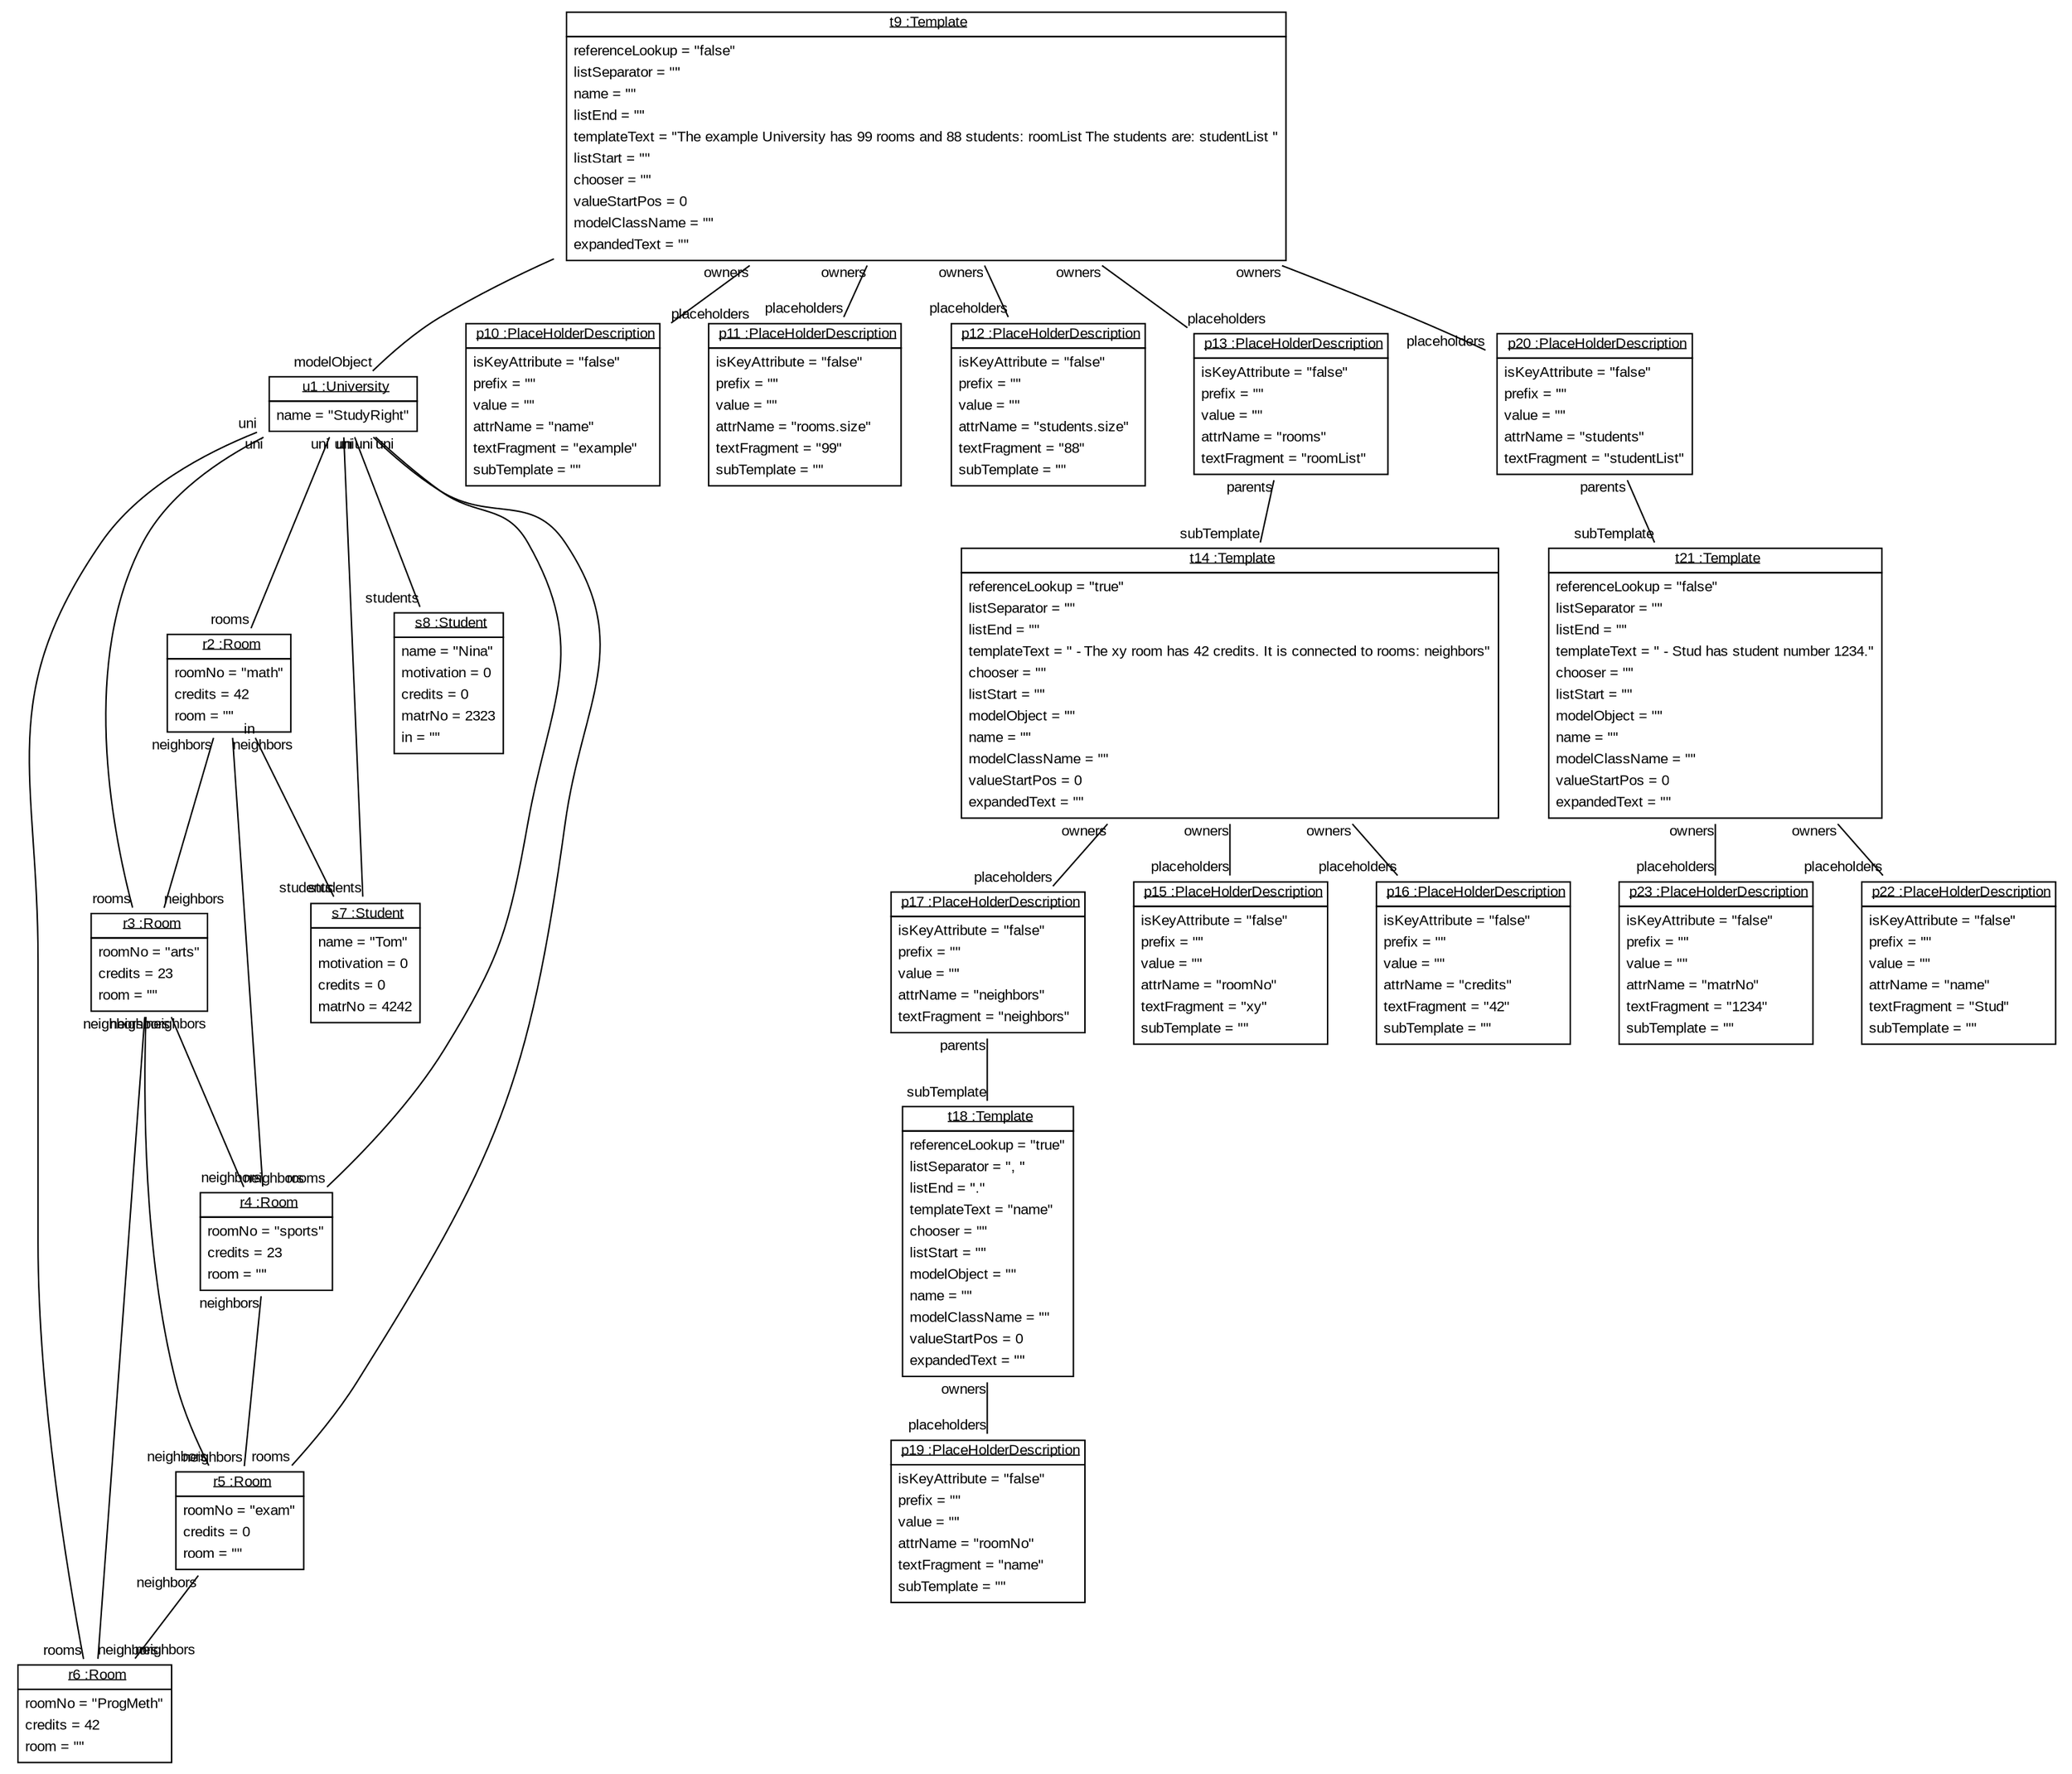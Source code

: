 graph ObjectDiagram {
   node [shape = none, fontsize = 10, fontname = "Arial"];
   edge [fontsize = 10, fontname = "Arial"];
   compound=true;

t9 [label=<<table border='0' cellborder='1' cellspacing='0'> <tr> <td href="../../SDMLib/src/org/sdmlib/models/transformations/Template.java"> <u>t9 :Template</u></td></tr><tr><td><table border='0' cellborder='0' cellspacing='0'><tr><td align='left'>referenceLookup = "false"</td></tr><tr><td align='left'>listSeparator = ""</td></tr><tr><td align='left'>name = ""</td></tr><tr><td align='left'>listEnd = ""</td></tr><tr><td align='left'>templateText = "The example University has 99 rooms and 88 students: 
roomList The students are: 
studentList "</td></tr><tr><td align='left'>listStart = ""</td></tr><tr><td align='left'>chooser = ""</td></tr><tr><td align='left'>valueStartPos = 0</td></tr><tr><td align='left'>modelClassName = ""</td></tr><tr><td align='left'>expandedText = ""</td></tr></table></td></tr></table>>];
u1 [label=<<table border='0' cellborder='1' cellspacing='0'> <tr> <td href="../examples/org/sdmlib/examples/studyright/model/University.java"> <u>u1 :University</u></td></tr><tr><td><table border='0' cellborder='0' cellspacing='0'><tr><td align='left'>name = "StudyRight"</td></tr></table></td></tr></table>>];
r2 [label=<<table border='0' cellborder='1' cellspacing='0'> <tr> <td href="../examples/org/sdmlib/examples/studyright/model/Room.java"> <u>r2 :Room</u></td></tr><tr><td><table border='0' cellborder='0' cellspacing='0'><tr><td align='left'>roomNo = "math"</td></tr><tr><td align='left'>credits = 42</td></tr><tr><td align='left'>room = ""</td></tr></table></td></tr></table>>];
r3 [label=<<table border='0' cellborder='1' cellspacing='0'> <tr> <td href="../examples/org/sdmlib/examples/studyright/model/Room.java"> <u>r3 :Room</u></td></tr><tr><td><table border='0' cellborder='0' cellspacing='0'><tr><td align='left'>roomNo = "arts"</td></tr><tr><td align='left'>credits = 23</td></tr><tr><td align='left'>room = ""</td></tr></table></td></tr></table>>];
r4 [label=<<table border='0' cellborder='1' cellspacing='0'> <tr> <td href="../examples/org/sdmlib/examples/studyright/model/Room.java"> <u>r4 :Room</u></td></tr><tr><td><table border='0' cellborder='0' cellspacing='0'><tr><td align='left'>roomNo = "sports"</td></tr><tr><td align='left'>credits = 23</td></tr><tr><td align='left'>room = ""</td></tr></table></td></tr></table>>];
r5 [label=<<table border='0' cellborder='1' cellspacing='0'> <tr> <td href="../examples/org/sdmlib/examples/studyright/model/Room.java"> <u>r5 :Room</u></td></tr><tr><td><table border='0' cellborder='0' cellspacing='0'><tr><td align='left'>roomNo = "exam"</td></tr><tr><td align='left'>credits = 0</td></tr><tr><td align='left'>room = ""</td></tr></table></td></tr></table>>];
r6 [label=<<table border='0' cellborder='1' cellspacing='0'> <tr> <td href="../examples/org/sdmlib/examples/studyright/model/Room.java"> <u>r6 :Room</u></td></tr><tr><td><table border='0' cellborder='0' cellspacing='0'><tr><td align='left'>roomNo = "ProgMeth"</td></tr><tr><td align='left'>credits = 42</td></tr><tr><td align='left'>room = ""</td></tr></table></td></tr></table>>];
s7 [label=<<table border='0' cellborder='1' cellspacing='0'> <tr> <td href="../examples/org/sdmlib/examples/studyright/model/Student.java"> <u>s7 :Student</u></td></tr><tr><td><table border='0' cellborder='0' cellspacing='0'><tr><td align='left'>name = "Tom"</td></tr><tr><td align='left'>motivation = 0</td></tr><tr><td align='left'>credits = 0</td></tr><tr><td align='left'>matrNo = 4242</td></tr></table></td></tr></table>>];
s8 [label=<<table border='0' cellborder='1' cellspacing='0'> <tr> <td href="../examples/org/sdmlib/examples/studyright/model/Student.java"> <u>s8 :Student</u></td></tr><tr><td><table border='0' cellborder='0' cellspacing='0'><tr><td align='left'>name = "Nina"</td></tr><tr><td align='left'>motivation = 0</td></tr><tr><td align='left'>credits = 0</td></tr><tr><td align='left'>matrNo = 2323</td></tr><tr><td align='left'>in = ""</td></tr></table></td></tr></table>>];
p10 [label=<<table border='0' cellborder='1' cellspacing='0'> <tr> <td href="../../SDMLib/src/org/sdmlib/models/transformations/PlaceHolderDescription.java"> <u>p10 :PlaceHolderDescription</u></td></tr><tr><td><table border='0' cellborder='0' cellspacing='0'><tr><td align='left'>isKeyAttribute = "false"</td></tr><tr><td align='left'>prefix = ""</td></tr><tr><td align='left'>value = ""</td></tr><tr><td align='left'>attrName = "name"</td></tr><tr><td align='left'>textFragment = "example"</td></tr><tr><td align='left'>subTemplate = ""</td></tr></table></td></tr></table>>];
p11 [label=<<table border='0' cellborder='1' cellspacing='0'> <tr> <td href="../../SDMLib/src/org/sdmlib/models/transformations/PlaceHolderDescription.java"> <u>p11 :PlaceHolderDescription</u></td></tr><tr><td><table border='0' cellborder='0' cellspacing='0'><tr><td align='left'>isKeyAttribute = "false"</td></tr><tr><td align='left'>prefix = ""</td></tr><tr><td align='left'>value = ""</td></tr><tr><td align='left'>attrName = "rooms.size"</td></tr><tr><td align='left'>textFragment = "99"</td></tr><tr><td align='left'>subTemplate = ""</td></tr></table></td></tr></table>>];
p12 [label=<<table border='0' cellborder='1' cellspacing='0'> <tr> <td href="../../SDMLib/src/org/sdmlib/models/transformations/PlaceHolderDescription.java"> <u>p12 :PlaceHolderDescription</u></td></tr><tr><td><table border='0' cellborder='0' cellspacing='0'><tr><td align='left'>isKeyAttribute = "false"</td></tr><tr><td align='left'>prefix = ""</td></tr><tr><td align='left'>value = ""</td></tr><tr><td align='left'>attrName = "students.size"</td></tr><tr><td align='left'>textFragment = "88"</td></tr><tr><td align='left'>subTemplate = ""</td></tr></table></td></tr></table>>];
p13 [label=<<table border='0' cellborder='1' cellspacing='0'> <tr> <td href="../../SDMLib/src/org/sdmlib/models/transformations/PlaceHolderDescription.java"> <u>p13 :PlaceHolderDescription</u></td></tr><tr><td><table border='0' cellborder='0' cellspacing='0'><tr><td align='left'>isKeyAttribute = "false"</td></tr><tr><td align='left'>prefix = ""</td></tr><tr><td align='left'>value = ""</td></tr><tr><td align='left'>attrName = "rooms"</td></tr><tr><td align='left'>textFragment = "roomList"</td></tr></table></td></tr></table>>];
t14 [label=<<table border='0' cellborder='1' cellspacing='0'> <tr> <td href="../../SDMLib/src/org/sdmlib/models/transformations/Template.java"> <u>t14 :Template</u></td></tr><tr><td><table border='0' cellborder='0' cellspacing='0'><tr><td align='left'>referenceLookup = "true"</td></tr><tr><td align='left'>listSeparator = "
"</td></tr><tr><td align='left'>listEnd = "
"</td></tr><tr><td align='left'>templateText = " - The xy room has 42 credits. It is connected to rooms: neighbors"</td></tr><tr><td align='left'>chooser = ""</td></tr><tr><td align='left'>listStart = ""</td></tr><tr><td align='left'>modelObject = ""</td></tr><tr><td align='left'>name = ""</td></tr><tr><td align='left'>modelClassName = ""</td></tr><tr><td align='left'>valueStartPos = 0</td></tr><tr><td align='left'>expandedText = ""</td></tr></table></td></tr></table>>];
p15 [label=<<table border='0' cellborder='1' cellspacing='0'> <tr> <td href="../../SDMLib/src/org/sdmlib/models/transformations/PlaceHolderDescription.java"> <u>p15 :PlaceHolderDescription</u></td></tr><tr><td><table border='0' cellborder='0' cellspacing='0'><tr><td align='left'>isKeyAttribute = "false"</td></tr><tr><td align='left'>prefix = ""</td></tr><tr><td align='left'>value = ""</td></tr><tr><td align='left'>attrName = "roomNo"</td></tr><tr><td align='left'>textFragment = "xy"</td></tr><tr><td align='left'>subTemplate = ""</td></tr></table></td></tr></table>>];
p16 [label=<<table border='0' cellborder='1' cellspacing='0'> <tr> <td href="../../SDMLib/src/org/sdmlib/models/transformations/PlaceHolderDescription.java"> <u>p16 :PlaceHolderDescription</u></td></tr><tr><td><table border='0' cellborder='0' cellspacing='0'><tr><td align='left'>isKeyAttribute = "false"</td></tr><tr><td align='left'>prefix = ""</td></tr><tr><td align='left'>value = ""</td></tr><tr><td align='left'>attrName = "credits"</td></tr><tr><td align='left'>textFragment = "42"</td></tr><tr><td align='left'>subTemplate = ""</td></tr></table></td></tr></table>>];
p17 [label=<<table border='0' cellborder='1' cellspacing='0'> <tr> <td href="../../SDMLib/src/org/sdmlib/models/transformations/PlaceHolderDescription.java"> <u>p17 :PlaceHolderDescription</u></td></tr><tr><td><table border='0' cellborder='0' cellspacing='0'><tr><td align='left'>isKeyAttribute = "false"</td></tr><tr><td align='left'>prefix = ""</td></tr><tr><td align='left'>value = ""</td></tr><tr><td align='left'>attrName = "neighbors"</td></tr><tr><td align='left'>textFragment = "neighbors"</td></tr></table></td></tr></table>>];
t18 [label=<<table border='0' cellborder='1' cellspacing='0'> <tr> <td href="../../SDMLib/src/org/sdmlib/models/transformations/Template.java"> <u>t18 :Template</u></td></tr><tr><td><table border='0' cellborder='0' cellspacing='0'><tr><td align='left'>referenceLookup = "true"</td></tr><tr><td align='left'>listSeparator = ", "</td></tr><tr><td align='left'>listEnd = "."</td></tr><tr><td align='left'>templateText = "name"</td></tr><tr><td align='left'>chooser = ""</td></tr><tr><td align='left'>listStart = ""</td></tr><tr><td align='left'>modelObject = ""</td></tr><tr><td align='left'>name = ""</td></tr><tr><td align='left'>modelClassName = ""</td></tr><tr><td align='left'>valueStartPos = 0</td></tr><tr><td align='left'>expandedText = ""</td></tr></table></td></tr></table>>];
p19 [label=<<table border='0' cellborder='1' cellspacing='0'> <tr> <td href="../../SDMLib/src/org/sdmlib/models/transformations/PlaceHolderDescription.java"> <u>p19 :PlaceHolderDescription</u></td></tr><tr><td><table border='0' cellborder='0' cellspacing='0'><tr><td align='left'>isKeyAttribute = "false"</td></tr><tr><td align='left'>prefix = ""</td></tr><tr><td align='left'>value = ""</td></tr><tr><td align='left'>attrName = "roomNo"</td></tr><tr><td align='left'>textFragment = "name"</td></tr><tr><td align='left'>subTemplate = ""</td></tr></table></td></tr></table>>];
p20 [label=<<table border='0' cellborder='1' cellspacing='0'> <tr> <td href="../../SDMLib/src/org/sdmlib/models/transformations/PlaceHolderDescription.java"> <u>p20 :PlaceHolderDescription</u></td></tr><tr><td><table border='0' cellborder='0' cellspacing='0'><tr><td align='left'>isKeyAttribute = "false"</td></tr><tr><td align='left'>prefix = ""</td></tr><tr><td align='left'>value = ""</td></tr><tr><td align='left'>attrName = "students"</td></tr><tr><td align='left'>textFragment = "studentList"</td></tr></table></td></tr></table>>];
t21 [label=<<table border='0' cellborder='1' cellspacing='0'> <tr> <td href="../../SDMLib/src/org/sdmlib/models/transformations/Template.java"> <u>t21 :Template</u></td></tr><tr><td><table border='0' cellborder='0' cellspacing='0'><tr><td align='left'>referenceLookup = "false"</td></tr><tr><td align='left'>listSeparator = "
"</td></tr><tr><td align='left'>listEnd = "
"</td></tr><tr><td align='left'>templateText = " - Stud has student number 1234."</td></tr><tr><td align='left'>chooser = ""</td></tr><tr><td align='left'>listStart = ""</td></tr><tr><td align='left'>modelObject = ""</td></tr><tr><td align='left'>name = ""</td></tr><tr><td align='left'>modelClassName = ""</td></tr><tr><td align='left'>valueStartPos = 0</td></tr><tr><td align='left'>expandedText = ""</td></tr></table></td></tr></table>>];
p22 [label=<<table border='0' cellborder='1' cellspacing='0'> <tr> <td href="../../SDMLib/src/org/sdmlib/models/transformations/PlaceHolderDescription.java"> <u>p22 :PlaceHolderDescription</u></td></tr><tr><td><table border='0' cellborder='0' cellspacing='0'><tr><td align='left'>isKeyAttribute = "false"</td></tr><tr><td align='left'>prefix = ""</td></tr><tr><td align='left'>value = ""</td></tr><tr><td align='left'>attrName = "name"</td></tr><tr><td align='left'>textFragment = "Stud"</td></tr><tr><td align='left'>subTemplate = ""</td></tr></table></td></tr></table>>];
p23 [label=<<table border='0' cellborder='1' cellspacing='0'> <tr> <td href="../../SDMLib/src/org/sdmlib/models/transformations/PlaceHolderDescription.java"> <u>p23 :PlaceHolderDescription</u></td></tr><tr><td><table border='0' cellborder='0' cellspacing='0'><tr><td align='left'>isKeyAttribute = "false"</td></tr><tr><td align='left'>prefix = ""</td></tr><tr><td align='left'>value = ""</td></tr><tr><td align='left'>attrName = "matrNo"</td></tr><tr><td align='left'>textFragment = "1234"</td></tr><tr><td align='left'>subTemplate = ""</td></tr></table></td></tr></table>>];

t9 -- p10 [headlabel = "placeholders" taillabel = "owners"];
t9 -- p11 [headlabel = "placeholders" taillabel = "owners"];
t9 -- p12 [headlabel = "placeholders" taillabel = "owners"];
t9 -- p13 [headlabel = "placeholders" taillabel = "owners"];
t9 -- p20 [headlabel = "placeholders" taillabel = "owners"];
t9 -- u1 [headlabel = "modelObject" taillabel = ""];
u1 -- s7 [headlabel = "students" taillabel = "uni"];
u1 -- s8 [headlabel = "students" taillabel = "uni"];
u1 -- r2 [headlabel = "rooms" taillabel = "uni"];
u1 -- r3 [headlabel = "rooms" taillabel = "uni"];
u1 -- r4 [headlabel = "rooms" taillabel = "uni"];
u1 -- r5 [headlabel = "rooms" taillabel = "uni"];
u1 -- r6 [headlabel = "rooms" taillabel = "uni"];
r2 -- s7 [headlabel = "students" taillabel = "in"];
r2 -- r3 [headlabel = "neighbors" taillabel = "neighbors"];
r2 -- r4 [headlabel = "neighbors" taillabel = "neighbors"];
r3 -- r4 [headlabel = "neighbors" taillabel = "neighbors"];
r3 -- r5 [headlabel = "neighbors" taillabel = "neighbors"];
r3 -- r6 [headlabel = "neighbors" taillabel = "neighbors"];
r4 -- r5 [headlabel = "neighbors" taillabel = "neighbors"];
r5 -- r6 [headlabel = "neighbors" taillabel = "neighbors"];
p13 -- t14 [headlabel = "subTemplate" taillabel = "parents"];
t14 -- p15 [headlabel = "placeholders" taillabel = "owners"];
t14 -- p16 [headlabel = "placeholders" taillabel = "owners"];
t14 -- p17 [headlabel = "placeholders" taillabel = "owners"];
p17 -- t18 [headlabel = "subTemplate" taillabel = "parents"];
t18 -- p19 [headlabel = "placeholders" taillabel = "owners"];
p20 -- t21 [headlabel = "subTemplate" taillabel = "parents"];
t21 -- p22 [headlabel = "placeholders" taillabel = "owners"];
t21 -- p23 [headlabel = "placeholders" taillabel = "owners"];
}
